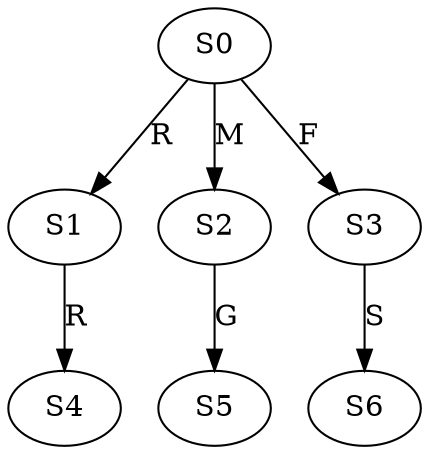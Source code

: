 strict digraph  {
	S0 -> S1 [ label = R ];
	S0 -> S2 [ label = M ];
	S0 -> S3 [ label = F ];
	S1 -> S4 [ label = R ];
	S2 -> S5 [ label = G ];
	S3 -> S6 [ label = S ];
}
